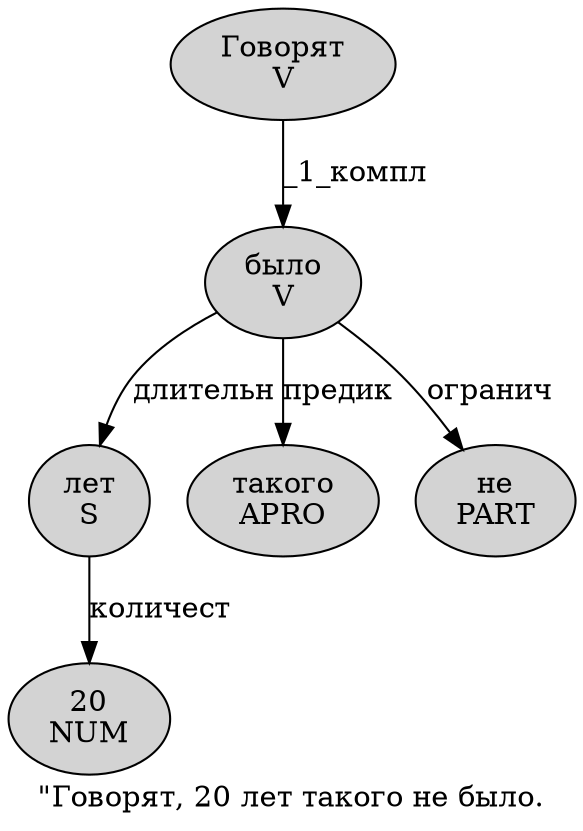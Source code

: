 digraph SENTENCE_336 {
	graph [label="\"Говорят, 20 лет такого не было."]
	node [style=filled]
		1 [label="Говорят
V" color="" fillcolor=lightgray penwidth=1 shape=ellipse]
		3 [label="20
NUM" color="" fillcolor=lightgray penwidth=1 shape=ellipse]
		4 [label="лет
S" color="" fillcolor=lightgray penwidth=1 shape=ellipse]
		5 [label="такого
APRO" color="" fillcolor=lightgray penwidth=1 shape=ellipse]
		6 [label="не
PART" color="" fillcolor=lightgray penwidth=1 shape=ellipse]
		7 [label="было
V" color="" fillcolor=lightgray penwidth=1 shape=ellipse]
			7 -> 4 [label="длительн"]
			7 -> 5 [label="предик"]
			7 -> 6 [label="огранич"]
			4 -> 3 [label="количест"]
			1 -> 7 [label="_1_компл"]
}